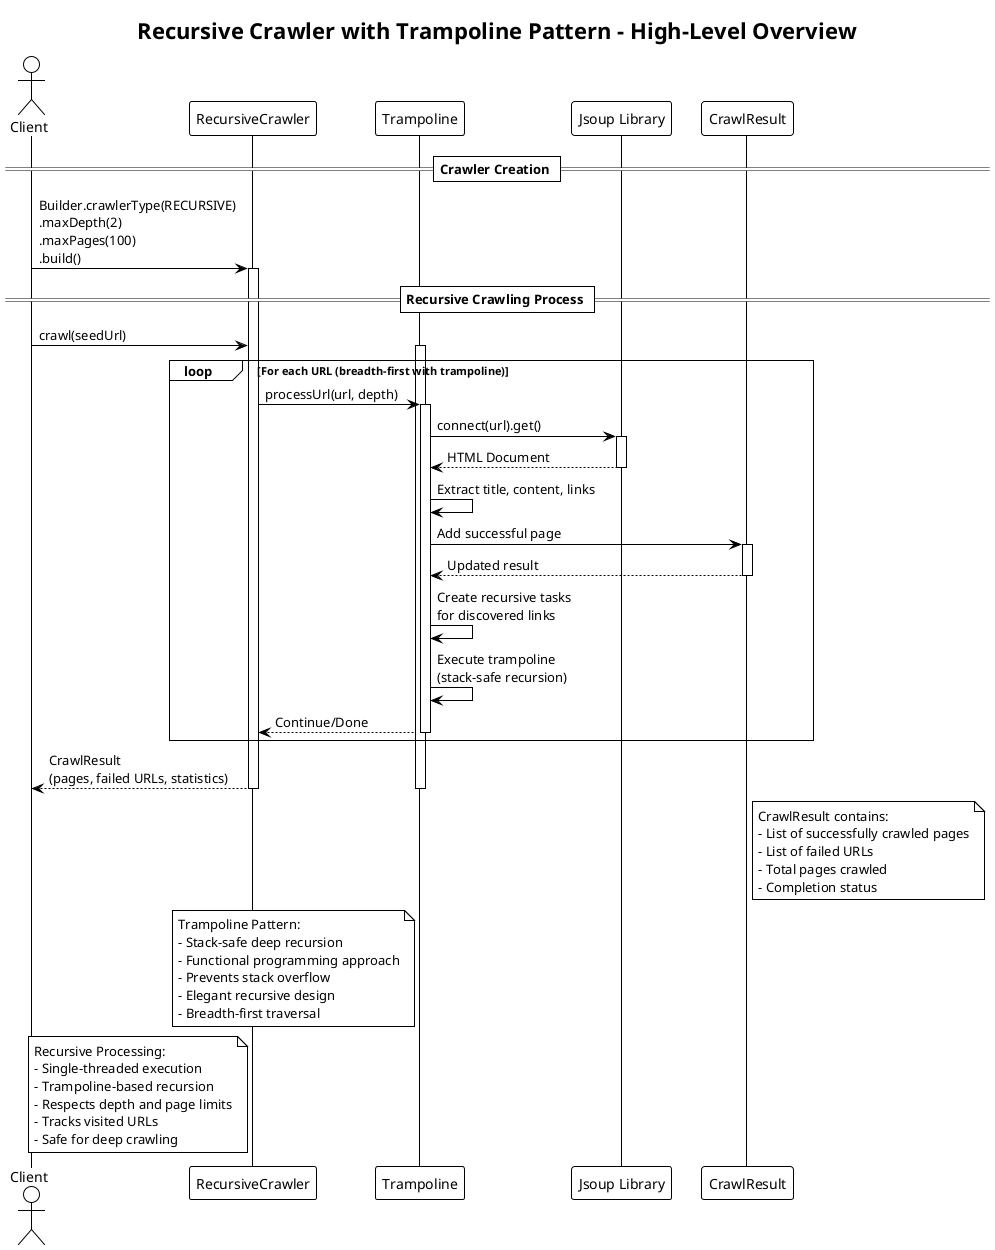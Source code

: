 @startuml
!theme plain
title Recursive Crawler with Trampoline Pattern - High-Level Overview

actor "Client" as Client
participant "RecursiveCrawler" as Crawler
participant "Trampoline" as Trampoline
participant "Jsoup Library" as Jsoup
participant "CrawlResult" as Result

== Crawler Creation ==
Client -> Crawler: Builder.crawlerType(RECURSIVE)\n.maxDepth(2)\n.maxPages(100)\n.build()
activate Crawler

== Recursive Crawling Process ==
Client -> Crawler: crawl(seedUrl)
activate Trampoline

loop For each URL (breadth-first with trampoline)
Crawler -> Trampoline: processUrl(url, depth)
activate Trampoline

Trampoline -> Jsoup: connect(url).get()
activate Jsoup
Jsoup --> Trampoline: HTML Document
deactivate Jsoup

Trampoline -> Trampoline: Extract title, content, links
Trampoline -> Result: Add successful page
activate Result
Result --> Trampoline: Updated result
deactivate Result

Trampoline -> Trampoline: Create recursive tasks\nfor discovered links
Trampoline -> Trampoline: Execute trampoline\n(stack-safe recursion)

Trampoline --> Crawler: Continue/Done
deactivate Trampoline
end

Crawler --> Client: CrawlResult\n(pages, failed URLs, statistics)
deactivate Crawler
deactivate Trampoline

note right of Result
  CrawlResult contains:
  - List of successfully crawled pages
  - List of failed URLs
  - Total pages crawled
  - Completion status
end note

note left of Trampoline
  Trampoline Pattern:
  - Stack-safe deep recursion
  - Functional programming approach
  - Prevents stack overflow
  - Elegant recursive design
  - Breadth-first traversal
end note

note left of Crawler
  Recursive Processing:
  - Single-threaded execution
  - Trampoline-based recursion
  - Respects depth and page limits
  - Tracks visited URLs
  - Safe for deep crawling
end note

@enduml
